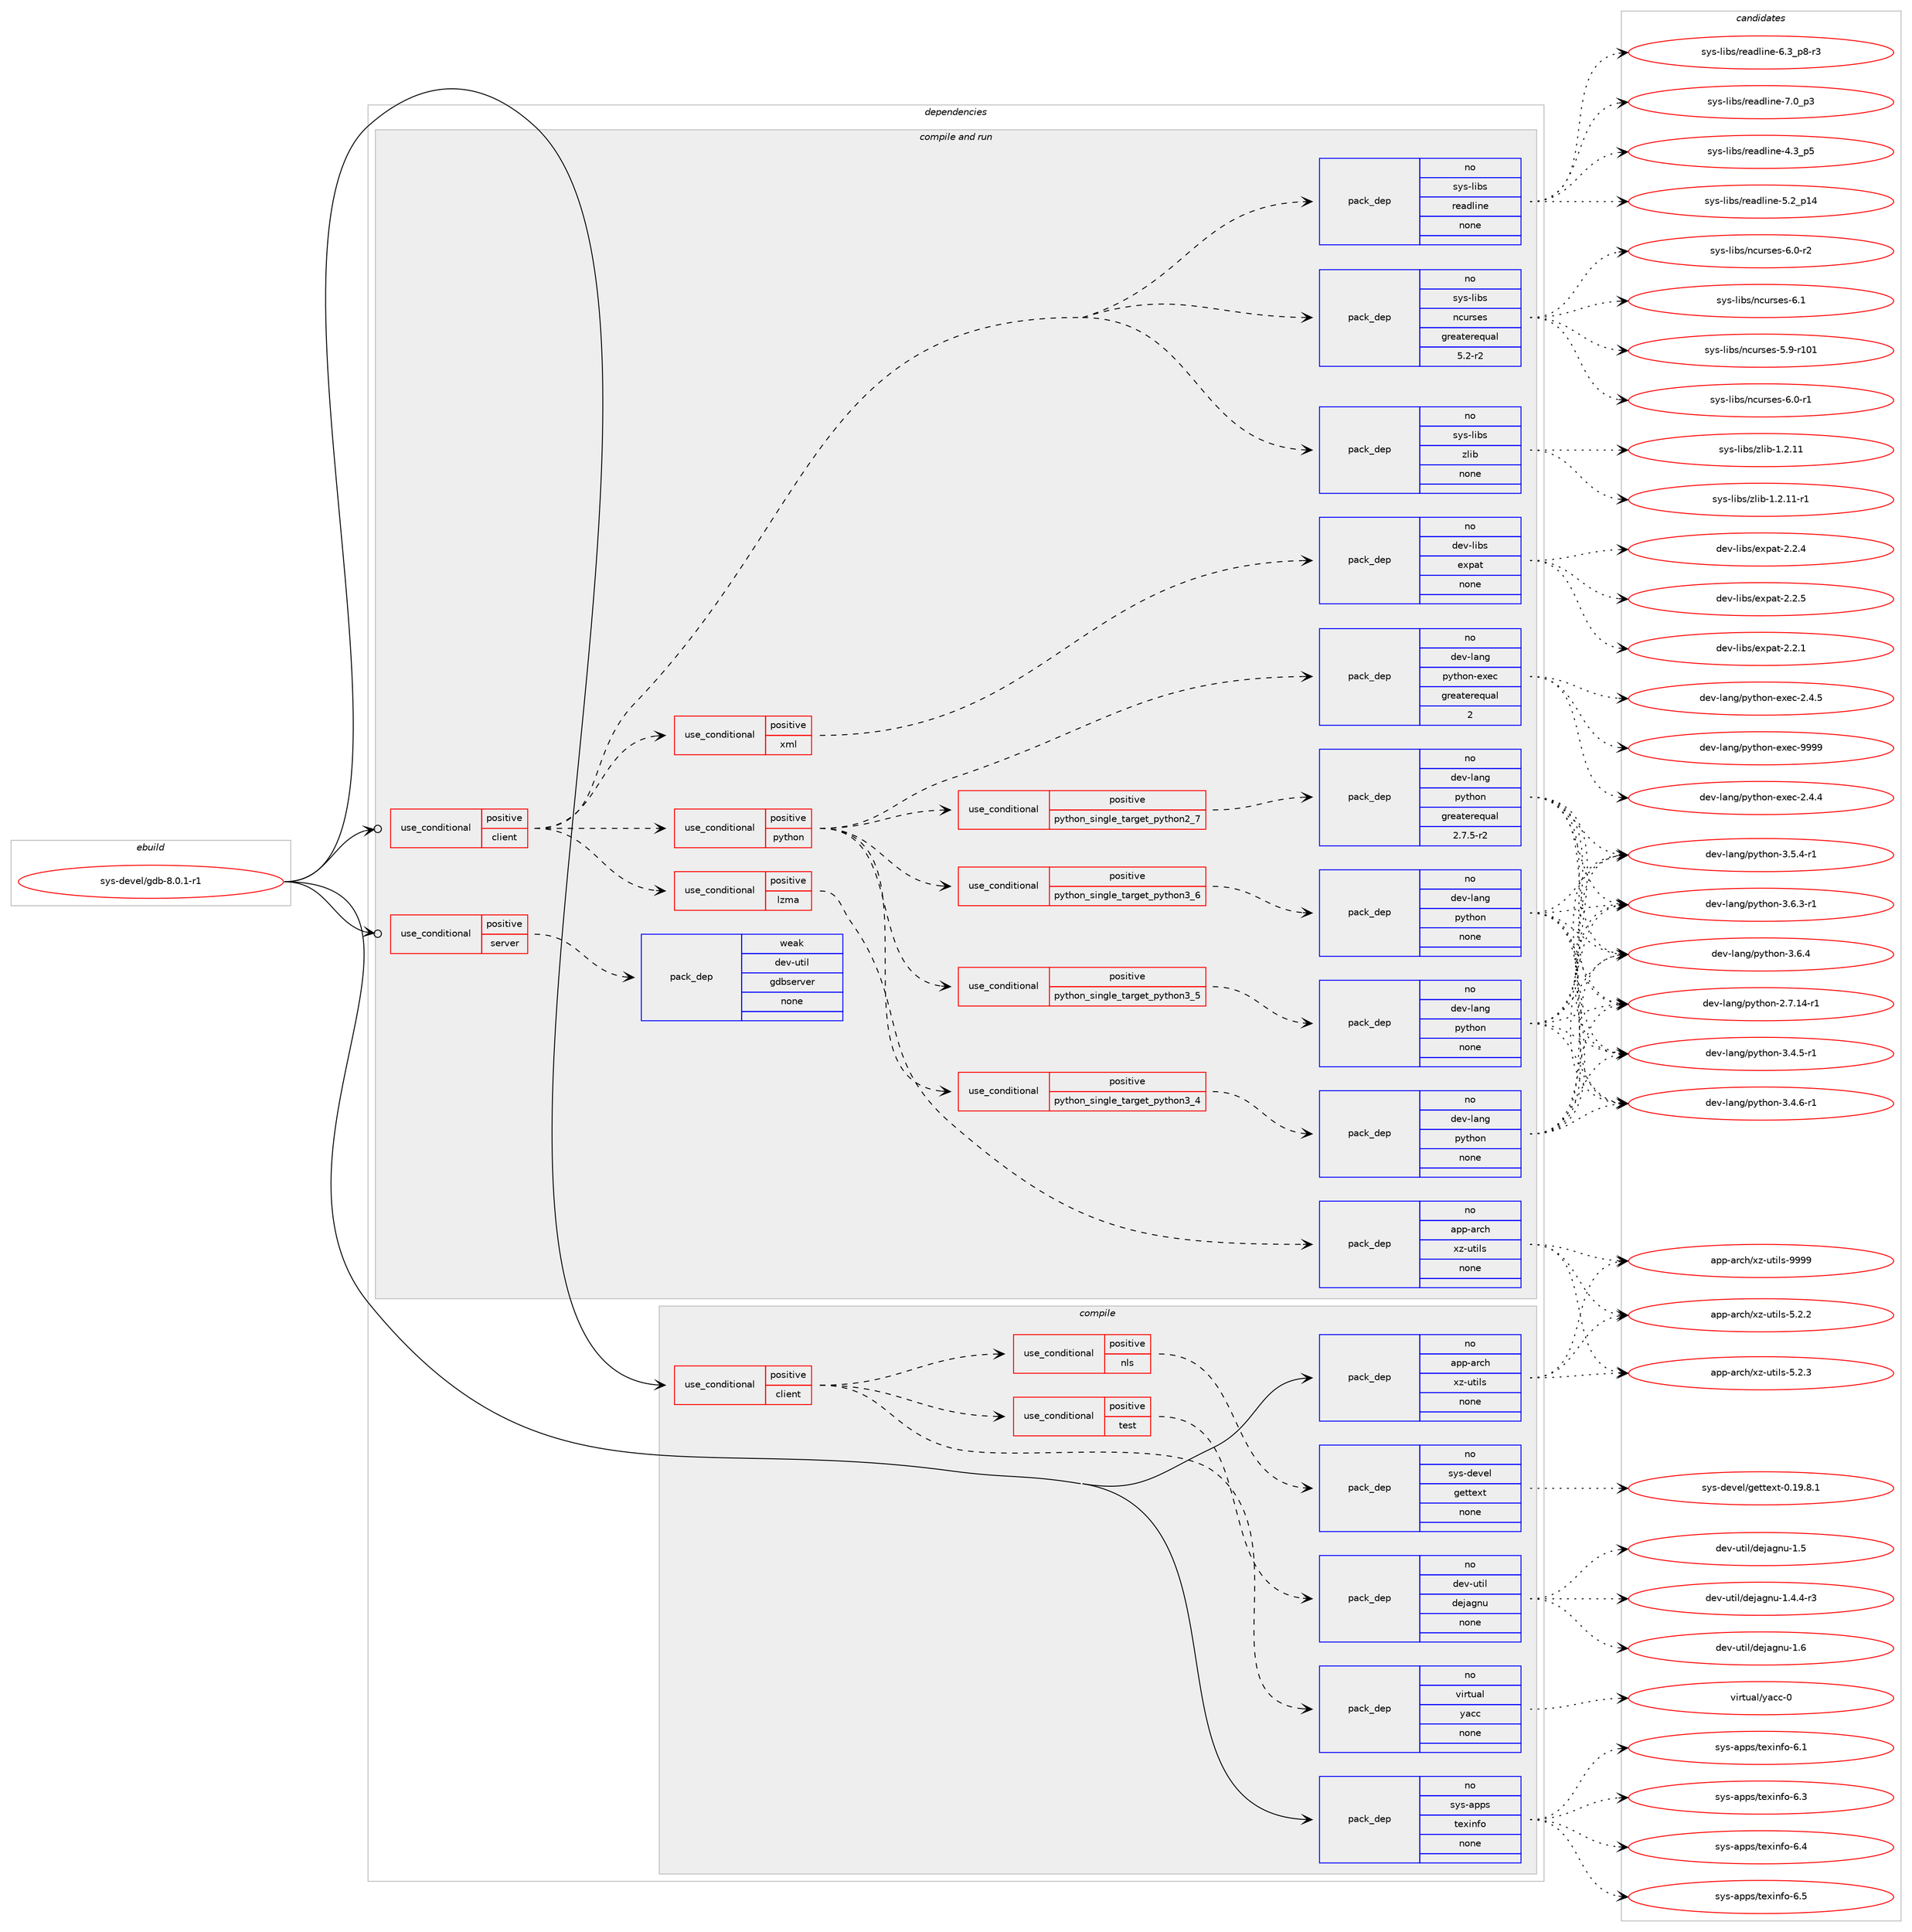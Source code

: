 digraph prolog {

# *************
# Graph options
# *************

newrank=true;
concentrate=true;
compound=true;
graph [rankdir=LR,fontname=Helvetica,fontsize=10,ranksep=1.5];#, ranksep=2.5, nodesep=0.2];
edge  [arrowhead=vee];
node  [fontname=Helvetica,fontsize=10];

# **********
# The ebuild
# **********

subgraph cluster_leftcol {
color=gray;
rank=same;
label=<<i>ebuild</i>>;
id [label="sys-devel/gdb-8.0.1-r1", color=red, width=4, href="../sys-devel/gdb-8.0.1-r1.svg"];
}

# ****************
# The dependencies
# ****************

subgraph cluster_midcol {
color=gray;
label=<<i>dependencies</i>>;
subgraph cluster_compile {
fillcolor="#eeeeee";
style=filled;
label=<<i>compile</i>>;
subgraph cond590 {
dependency6099 [label=<<TABLE BORDER="0" CELLBORDER="1" CELLSPACING="0" CELLPADDING="4"><TR><TD ROWSPAN="3" CELLPADDING="10">use_conditional</TD></TR><TR><TD>positive</TD></TR><TR><TD>client</TD></TR></TABLE>>, shape=none, color=red];
subgraph pack5487 {
dependency6100 [label=<<TABLE BORDER="0" CELLBORDER="1" CELLSPACING="0" CELLPADDING="4" WIDTH="220"><TR><TD ROWSPAN="6" CELLPADDING="30">pack_dep</TD></TR><TR><TD WIDTH="110">no</TD></TR><TR><TD>virtual</TD></TR><TR><TD>yacc</TD></TR><TR><TD>none</TD></TR><TR><TD></TD></TR></TABLE>>, shape=none, color=blue];
}
dependency6099:e -> dependency6100:w [weight=20,style="dashed",arrowhead="vee"];
subgraph cond591 {
dependency6101 [label=<<TABLE BORDER="0" CELLBORDER="1" CELLSPACING="0" CELLPADDING="4"><TR><TD ROWSPAN="3" CELLPADDING="10">use_conditional</TD></TR><TR><TD>positive</TD></TR><TR><TD>test</TD></TR></TABLE>>, shape=none, color=red];
subgraph pack5488 {
dependency6102 [label=<<TABLE BORDER="0" CELLBORDER="1" CELLSPACING="0" CELLPADDING="4" WIDTH="220"><TR><TD ROWSPAN="6" CELLPADDING="30">pack_dep</TD></TR><TR><TD WIDTH="110">no</TD></TR><TR><TD>dev-util</TD></TR><TR><TD>dejagnu</TD></TR><TR><TD>none</TD></TR><TR><TD></TD></TR></TABLE>>, shape=none, color=blue];
}
dependency6101:e -> dependency6102:w [weight=20,style="dashed",arrowhead="vee"];
}
dependency6099:e -> dependency6101:w [weight=20,style="dashed",arrowhead="vee"];
subgraph cond592 {
dependency6103 [label=<<TABLE BORDER="0" CELLBORDER="1" CELLSPACING="0" CELLPADDING="4"><TR><TD ROWSPAN="3" CELLPADDING="10">use_conditional</TD></TR><TR><TD>positive</TD></TR><TR><TD>nls</TD></TR></TABLE>>, shape=none, color=red];
subgraph pack5489 {
dependency6104 [label=<<TABLE BORDER="0" CELLBORDER="1" CELLSPACING="0" CELLPADDING="4" WIDTH="220"><TR><TD ROWSPAN="6" CELLPADDING="30">pack_dep</TD></TR><TR><TD WIDTH="110">no</TD></TR><TR><TD>sys-devel</TD></TR><TR><TD>gettext</TD></TR><TR><TD>none</TD></TR><TR><TD></TD></TR></TABLE>>, shape=none, color=blue];
}
dependency6103:e -> dependency6104:w [weight=20,style="dashed",arrowhead="vee"];
}
dependency6099:e -> dependency6103:w [weight=20,style="dashed",arrowhead="vee"];
}
id:e -> dependency6099:w [weight=20,style="solid",arrowhead="vee"];
subgraph pack5490 {
dependency6105 [label=<<TABLE BORDER="0" CELLBORDER="1" CELLSPACING="0" CELLPADDING="4" WIDTH="220"><TR><TD ROWSPAN="6" CELLPADDING="30">pack_dep</TD></TR><TR><TD WIDTH="110">no</TD></TR><TR><TD>app-arch</TD></TR><TR><TD>xz-utils</TD></TR><TR><TD>none</TD></TR><TR><TD></TD></TR></TABLE>>, shape=none, color=blue];
}
id:e -> dependency6105:w [weight=20,style="solid",arrowhead="vee"];
subgraph pack5491 {
dependency6106 [label=<<TABLE BORDER="0" CELLBORDER="1" CELLSPACING="0" CELLPADDING="4" WIDTH="220"><TR><TD ROWSPAN="6" CELLPADDING="30">pack_dep</TD></TR><TR><TD WIDTH="110">no</TD></TR><TR><TD>sys-apps</TD></TR><TR><TD>texinfo</TD></TR><TR><TD>none</TD></TR><TR><TD></TD></TR></TABLE>>, shape=none, color=blue];
}
id:e -> dependency6106:w [weight=20,style="solid",arrowhead="vee"];
}
subgraph cluster_compileandrun {
fillcolor="#eeeeee";
style=filled;
label=<<i>compile and run</i>>;
subgraph cond593 {
dependency6107 [label=<<TABLE BORDER="0" CELLBORDER="1" CELLSPACING="0" CELLPADDING="4"><TR><TD ROWSPAN="3" CELLPADDING="10">use_conditional</TD></TR><TR><TD>positive</TD></TR><TR><TD>client</TD></TR></TABLE>>, shape=none, color=red];
subgraph pack5492 {
dependency6108 [label=<<TABLE BORDER="0" CELLBORDER="1" CELLSPACING="0" CELLPADDING="4" WIDTH="220"><TR><TD ROWSPAN="6" CELLPADDING="30">pack_dep</TD></TR><TR><TD WIDTH="110">no</TD></TR><TR><TD>sys-libs</TD></TR><TR><TD>ncurses</TD></TR><TR><TD>greaterequal</TD></TR><TR><TD>5.2-r2</TD></TR></TABLE>>, shape=none, color=blue];
}
dependency6107:e -> dependency6108:w [weight=20,style="dashed",arrowhead="vee"];
subgraph pack5493 {
dependency6109 [label=<<TABLE BORDER="0" CELLBORDER="1" CELLSPACING="0" CELLPADDING="4" WIDTH="220"><TR><TD ROWSPAN="6" CELLPADDING="30">pack_dep</TD></TR><TR><TD WIDTH="110">no</TD></TR><TR><TD>sys-libs</TD></TR><TR><TD>readline</TD></TR><TR><TD>none</TD></TR><TR><TD></TD></TR></TABLE>>, shape=none, color=blue];
}
dependency6107:e -> dependency6109:w [weight=20,style="dashed",arrowhead="vee"];
subgraph cond594 {
dependency6110 [label=<<TABLE BORDER="0" CELLBORDER="1" CELLSPACING="0" CELLPADDING="4"><TR><TD ROWSPAN="3" CELLPADDING="10">use_conditional</TD></TR><TR><TD>positive</TD></TR><TR><TD>lzma</TD></TR></TABLE>>, shape=none, color=red];
subgraph pack5494 {
dependency6111 [label=<<TABLE BORDER="0" CELLBORDER="1" CELLSPACING="0" CELLPADDING="4" WIDTH="220"><TR><TD ROWSPAN="6" CELLPADDING="30">pack_dep</TD></TR><TR><TD WIDTH="110">no</TD></TR><TR><TD>app-arch</TD></TR><TR><TD>xz-utils</TD></TR><TR><TD>none</TD></TR><TR><TD></TD></TR></TABLE>>, shape=none, color=blue];
}
dependency6110:e -> dependency6111:w [weight=20,style="dashed",arrowhead="vee"];
}
dependency6107:e -> dependency6110:w [weight=20,style="dashed",arrowhead="vee"];
subgraph cond595 {
dependency6112 [label=<<TABLE BORDER="0" CELLBORDER="1" CELLSPACING="0" CELLPADDING="4"><TR><TD ROWSPAN="3" CELLPADDING="10">use_conditional</TD></TR><TR><TD>positive</TD></TR><TR><TD>python</TD></TR></TABLE>>, shape=none, color=red];
subgraph cond596 {
dependency6113 [label=<<TABLE BORDER="0" CELLBORDER="1" CELLSPACING="0" CELLPADDING="4"><TR><TD ROWSPAN="3" CELLPADDING="10">use_conditional</TD></TR><TR><TD>positive</TD></TR><TR><TD>python_single_target_python2_7</TD></TR></TABLE>>, shape=none, color=red];
subgraph pack5495 {
dependency6114 [label=<<TABLE BORDER="0" CELLBORDER="1" CELLSPACING="0" CELLPADDING="4" WIDTH="220"><TR><TD ROWSPAN="6" CELLPADDING="30">pack_dep</TD></TR><TR><TD WIDTH="110">no</TD></TR><TR><TD>dev-lang</TD></TR><TR><TD>python</TD></TR><TR><TD>greaterequal</TD></TR><TR><TD>2.7.5-r2</TD></TR></TABLE>>, shape=none, color=blue];
}
dependency6113:e -> dependency6114:w [weight=20,style="dashed",arrowhead="vee"];
}
dependency6112:e -> dependency6113:w [weight=20,style="dashed",arrowhead="vee"];
subgraph cond597 {
dependency6115 [label=<<TABLE BORDER="0" CELLBORDER="1" CELLSPACING="0" CELLPADDING="4"><TR><TD ROWSPAN="3" CELLPADDING="10">use_conditional</TD></TR><TR><TD>positive</TD></TR><TR><TD>python_single_target_python3_4</TD></TR></TABLE>>, shape=none, color=red];
subgraph pack5496 {
dependency6116 [label=<<TABLE BORDER="0" CELLBORDER="1" CELLSPACING="0" CELLPADDING="4" WIDTH="220"><TR><TD ROWSPAN="6" CELLPADDING="30">pack_dep</TD></TR><TR><TD WIDTH="110">no</TD></TR><TR><TD>dev-lang</TD></TR><TR><TD>python</TD></TR><TR><TD>none</TD></TR><TR><TD></TD></TR></TABLE>>, shape=none, color=blue];
}
dependency6115:e -> dependency6116:w [weight=20,style="dashed",arrowhead="vee"];
}
dependency6112:e -> dependency6115:w [weight=20,style="dashed",arrowhead="vee"];
subgraph cond598 {
dependency6117 [label=<<TABLE BORDER="0" CELLBORDER="1" CELLSPACING="0" CELLPADDING="4"><TR><TD ROWSPAN="3" CELLPADDING="10">use_conditional</TD></TR><TR><TD>positive</TD></TR><TR><TD>python_single_target_python3_5</TD></TR></TABLE>>, shape=none, color=red];
subgraph pack5497 {
dependency6118 [label=<<TABLE BORDER="0" CELLBORDER="1" CELLSPACING="0" CELLPADDING="4" WIDTH="220"><TR><TD ROWSPAN="6" CELLPADDING="30">pack_dep</TD></TR><TR><TD WIDTH="110">no</TD></TR><TR><TD>dev-lang</TD></TR><TR><TD>python</TD></TR><TR><TD>none</TD></TR><TR><TD></TD></TR></TABLE>>, shape=none, color=blue];
}
dependency6117:e -> dependency6118:w [weight=20,style="dashed",arrowhead="vee"];
}
dependency6112:e -> dependency6117:w [weight=20,style="dashed",arrowhead="vee"];
subgraph cond599 {
dependency6119 [label=<<TABLE BORDER="0" CELLBORDER="1" CELLSPACING="0" CELLPADDING="4"><TR><TD ROWSPAN="3" CELLPADDING="10">use_conditional</TD></TR><TR><TD>positive</TD></TR><TR><TD>python_single_target_python3_6</TD></TR></TABLE>>, shape=none, color=red];
subgraph pack5498 {
dependency6120 [label=<<TABLE BORDER="0" CELLBORDER="1" CELLSPACING="0" CELLPADDING="4" WIDTH="220"><TR><TD ROWSPAN="6" CELLPADDING="30">pack_dep</TD></TR><TR><TD WIDTH="110">no</TD></TR><TR><TD>dev-lang</TD></TR><TR><TD>python</TD></TR><TR><TD>none</TD></TR><TR><TD></TD></TR></TABLE>>, shape=none, color=blue];
}
dependency6119:e -> dependency6120:w [weight=20,style="dashed",arrowhead="vee"];
}
dependency6112:e -> dependency6119:w [weight=20,style="dashed",arrowhead="vee"];
subgraph pack5499 {
dependency6121 [label=<<TABLE BORDER="0" CELLBORDER="1" CELLSPACING="0" CELLPADDING="4" WIDTH="220"><TR><TD ROWSPAN="6" CELLPADDING="30">pack_dep</TD></TR><TR><TD WIDTH="110">no</TD></TR><TR><TD>dev-lang</TD></TR><TR><TD>python-exec</TD></TR><TR><TD>greaterequal</TD></TR><TR><TD>2</TD></TR></TABLE>>, shape=none, color=blue];
}
dependency6112:e -> dependency6121:w [weight=20,style="dashed",arrowhead="vee"];
}
dependency6107:e -> dependency6112:w [weight=20,style="dashed",arrowhead="vee"];
subgraph cond600 {
dependency6122 [label=<<TABLE BORDER="0" CELLBORDER="1" CELLSPACING="0" CELLPADDING="4"><TR><TD ROWSPAN="3" CELLPADDING="10">use_conditional</TD></TR><TR><TD>positive</TD></TR><TR><TD>xml</TD></TR></TABLE>>, shape=none, color=red];
subgraph pack5500 {
dependency6123 [label=<<TABLE BORDER="0" CELLBORDER="1" CELLSPACING="0" CELLPADDING="4" WIDTH="220"><TR><TD ROWSPAN="6" CELLPADDING="30">pack_dep</TD></TR><TR><TD WIDTH="110">no</TD></TR><TR><TD>dev-libs</TD></TR><TR><TD>expat</TD></TR><TR><TD>none</TD></TR><TR><TD></TD></TR></TABLE>>, shape=none, color=blue];
}
dependency6122:e -> dependency6123:w [weight=20,style="dashed",arrowhead="vee"];
}
dependency6107:e -> dependency6122:w [weight=20,style="dashed",arrowhead="vee"];
subgraph pack5501 {
dependency6124 [label=<<TABLE BORDER="0" CELLBORDER="1" CELLSPACING="0" CELLPADDING="4" WIDTH="220"><TR><TD ROWSPAN="6" CELLPADDING="30">pack_dep</TD></TR><TR><TD WIDTH="110">no</TD></TR><TR><TD>sys-libs</TD></TR><TR><TD>zlib</TD></TR><TR><TD>none</TD></TR><TR><TD></TD></TR></TABLE>>, shape=none, color=blue];
}
dependency6107:e -> dependency6124:w [weight=20,style="dashed",arrowhead="vee"];
}
id:e -> dependency6107:w [weight=20,style="solid",arrowhead="odotvee"];
subgraph cond601 {
dependency6125 [label=<<TABLE BORDER="0" CELLBORDER="1" CELLSPACING="0" CELLPADDING="4"><TR><TD ROWSPAN="3" CELLPADDING="10">use_conditional</TD></TR><TR><TD>positive</TD></TR><TR><TD>server</TD></TR></TABLE>>, shape=none, color=red];
subgraph pack5502 {
dependency6126 [label=<<TABLE BORDER="0" CELLBORDER="1" CELLSPACING="0" CELLPADDING="4" WIDTH="220"><TR><TD ROWSPAN="6" CELLPADDING="30">pack_dep</TD></TR><TR><TD WIDTH="110">weak</TD></TR><TR><TD>dev-util</TD></TR><TR><TD>gdbserver</TD></TR><TR><TD>none</TD></TR><TR><TD></TD></TR></TABLE>>, shape=none, color=blue];
}
dependency6125:e -> dependency6126:w [weight=20,style="dashed",arrowhead="vee"];
}
id:e -> dependency6125:w [weight=20,style="solid",arrowhead="odotvee"];
}
subgraph cluster_run {
fillcolor="#eeeeee";
style=filled;
label=<<i>run</i>>;
}
}

# **************
# The candidates
# **************

subgraph cluster_choices {
rank=same;
color=gray;
label=<<i>candidates</i>>;

subgraph choice5487 {
color=black;
nodesep=1;
choice11810511411611797108471219799994548 [label="virtual/yacc-0", color=red, width=4,href="../virtual/yacc-0.svg"];
dependency6100:e -> choice11810511411611797108471219799994548:w [style=dotted,weight="100"];
}
subgraph choice5488 {
color=black;
nodesep=1;
choice1001011184511711610510847100101106971031101174549465246524511451 [label="dev-util/dejagnu-1.4.4-r3", color=red, width=4,href="../dev-util/dejagnu-1.4.4-r3.svg"];
choice10010111845117116105108471001011069710311011745494653 [label="dev-util/dejagnu-1.5", color=red, width=4,href="../dev-util/dejagnu-1.5.svg"];
choice10010111845117116105108471001011069710311011745494654 [label="dev-util/dejagnu-1.6", color=red, width=4,href="../dev-util/dejagnu-1.6.svg"];
dependency6102:e -> choice1001011184511711610510847100101106971031101174549465246524511451:w [style=dotted,weight="100"];
dependency6102:e -> choice10010111845117116105108471001011069710311011745494653:w [style=dotted,weight="100"];
dependency6102:e -> choice10010111845117116105108471001011069710311011745494654:w [style=dotted,weight="100"];
}
subgraph choice5489 {
color=black;
nodesep=1;
choice1151211154510010111810110847103101116116101120116454846495746564649 [label="sys-devel/gettext-0.19.8.1", color=red, width=4,href="../sys-devel/gettext-0.19.8.1.svg"];
dependency6104:e -> choice1151211154510010111810110847103101116116101120116454846495746564649:w [style=dotted,weight="100"];
}
subgraph choice5490 {
color=black;
nodesep=1;
choice971121124597114991044712012245117116105108115455346504650 [label="app-arch/xz-utils-5.2.2", color=red, width=4,href="../app-arch/xz-utils-5.2.2.svg"];
choice971121124597114991044712012245117116105108115455346504651 [label="app-arch/xz-utils-5.2.3", color=red, width=4,href="../app-arch/xz-utils-5.2.3.svg"];
choice9711211245971149910447120122451171161051081154557575757 [label="app-arch/xz-utils-9999", color=red, width=4,href="../app-arch/xz-utils-9999.svg"];
dependency6105:e -> choice971121124597114991044712012245117116105108115455346504650:w [style=dotted,weight="100"];
dependency6105:e -> choice971121124597114991044712012245117116105108115455346504651:w [style=dotted,weight="100"];
dependency6105:e -> choice9711211245971149910447120122451171161051081154557575757:w [style=dotted,weight="100"];
}
subgraph choice5491 {
color=black;
nodesep=1;
choice11512111545971121121154711610112010511010211145544649 [label="sys-apps/texinfo-6.1", color=red, width=4,href="../sys-apps/texinfo-6.1.svg"];
choice11512111545971121121154711610112010511010211145544651 [label="sys-apps/texinfo-6.3", color=red, width=4,href="../sys-apps/texinfo-6.3.svg"];
choice11512111545971121121154711610112010511010211145544652 [label="sys-apps/texinfo-6.4", color=red, width=4,href="../sys-apps/texinfo-6.4.svg"];
choice11512111545971121121154711610112010511010211145544653 [label="sys-apps/texinfo-6.5", color=red, width=4,href="../sys-apps/texinfo-6.5.svg"];
dependency6106:e -> choice11512111545971121121154711610112010511010211145544649:w [style=dotted,weight="100"];
dependency6106:e -> choice11512111545971121121154711610112010511010211145544651:w [style=dotted,weight="100"];
dependency6106:e -> choice11512111545971121121154711610112010511010211145544652:w [style=dotted,weight="100"];
dependency6106:e -> choice11512111545971121121154711610112010511010211145544653:w [style=dotted,weight="100"];
}
subgraph choice5492 {
color=black;
nodesep=1;
choice115121115451081059811547110991171141151011154553465745114494849 [label="sys-libs/ncurses-5.9-r101", color=red, width=4,href="../sys-libs/ncurses-5.9-r101.svg"];
choice11512111545108105981154711099117114115101115455446484511449 [label="sys-libs/ncurses-6.0-r1", color=red, width=4,href="../sys-libs/ncurses-6.0-r1.svg"];
choice11512111545108105981154711099117114115101115455446484511450 [label="sys-libs/ncurses-6.0-r2", color=red, width=4,href="../sys-libs/ncurses-6.0-r2.svg"];
choice1151211154510810598115471109911711411510111545544649 [label="sys-libs/ncurses-6.1", color=red, width=4,href="../sys-libs/ncurses-6.1.svg"];
dependency6108:e -> choice115121115451081059811547110991171141151011154553465745114494849:w [style=dotted,weight="100"];
dependency6108:e -> choice11512111545108105981154711099117114115101115455446484511449:w [style=dotted,weight="100"];
dependency6108:e -> choice11512111545108105981154711099117114115101115455446484511450:w [style=dotted,weight="100"];
dependency6108:e -> choice1151211154510810598115471109911711411510111545544649:w [style=dotted,weight="100"];
}
subgraph choice5493 {
color=black;
nodesep=1;
choice11512111545108105981154711410197100108105110101455246519511253 [label="sys-libs/readline-4.3_p5", color=red, width=4,href="../sys-libs/readline-4.3_p5.svg"];
choice1151211154510810598115471141019710010810511010145534650951124952 [label="sys-libs/readline-5.2_p14", color=red, width=4,href="../sys-libs/readline-5.2_p14.svg"];
choice115121115451081059811547114101971001081051101014554465195112564511451 [label="sys-libs/readline-6.3_p8-r3", color=red, width=4,href="../sys-libs/readline-6.3_p8-r3.svg"];
choice11512111545108105981154711410197100108105110101455546489511251 [label="sys-libs/readline-7.0_p3", color=red, width=4,href="../sys-libs/readline-7.0_p3.svg"];
dependency6109:e -> choice11512111545108105981154711410197100108105110101455246519511253:w [style=dotted,weight="100"];
dependency6109:e -> choice1151211154510810598115471141019710010810511010145534650951124952:w [style=dotted,weight="100"];
dependency6109:e -> choice115121115451081059811547114101971001081051101014554465195112564511451:w [style=dotted,weight="100"];
dependency6109:e -> choice11512111545108105981154711410197100108105110101455546489511251:w [style=dotted,weight="100"];
}
subgraph choice5494 {
color=black;
nodesep=1;
choice971121124597114991044712012245117116105108115455346504650 [label="app-arch/xz-utils-5.2.2", color=red, width=4,href="../app-arch/xz-utils-5.2.2.svg"];
choice971121124597114991044712012245117116105108115455346504651 [label="app-arch/xz-utils-5.2.3", color=red, width=4,href="../app-arch/xz-utils-5.2.3.svg"];
choice9711211245971149910447120122451171161051081154557575757 [label="app-arch/xz-utils-9999", color=red, width=4,href="../app-arch/xz-utils-9999.svg"];
dependency6111:e -> choice971121124597114991044712012245117116105108115455346504650:w [style=dotted,weight="100"];
dependency6111:e -> choice971121124597114991044712012245117116105108115455346504651:w [style=dotted,weight="100"];
dependency6111:e -> choice9711211245971149910447120122451171161051081154557575757:w [style=dotted,weight="100"];
}
subgraph choice5495 {
color=black;
nodesep=1;
choice100101118451089711010347112121116104111110455046554649524511449 [label="dev-lang/python-2.7.14-r1", color=red, width=4,href="../dev-lang/python-2.7.14-r1.svg"];
choice1001011184510897110103471121211161041111104551465246534511449 [label="dev-lang/python-3.4.5-r1", color=red, width=4,href="../dev-lang/python-3.4.5-r1.svg"];
choice1001011184510897110103471121211161041111104551465246544511449 [label="dev-lang/python-3.4.6-r1", color=red, width=4,href="../dev-lang/python-3.4.6-r1.svg"];
choice1001011184510897110103471121211161041111104551465346524511449 [label="dev-lang/python-3.5.4-r1", color=red, width=4,href="../dev-lang/python-3.5.4-r1.svg"];
choice1001011184510897110103471121211161041111104551465446514511449 [label="dev-lang/python-3.6.3-r1", color=red, width=4,href="../dev-lang/python-3.6.3-r1.svg"];
choice100101118451089711010347112121116104111110455146544652 [label="dev-lang/python-3.6.4", color=red, width=4,href="../dev-lang/python-3.6.4.svg"];
dependency6114:e -> choice100101118451089711010347112121116104111110455046554649524511449:w [style=dotted,weight="100"];
dependency6114:e -> choice1001011184510897110103471121211161041111104551465246534511449:w [style=dotted,weight="100"];
dependency6114:e -> choice1001011184510897110103471121211161041111104551465246544511449:w [style=dotted,weight="100"];
dependency6114:e -> choice1001011184510897110103471121211161041111104551465346524511449:w [style=dotted,weight="100"];
dependency6114:e -> choice1001011184510897110103471121211161041111104551465446514511449:w [style=dotted,weight="100"];
dependency6114:e -> choice100101118451089711010347112121116104111110455146544652:w [style=dotted,weight="100"];
}
subgraph choice5496 {
color=black;
nodesep=1;
choice100101118451089711010347112121116104111110455046554649524511449 [label="dev-lang/python-2.7.14-r1", color=red, width=4,href="../dev-lang/python-2.7.14-r1.svg"];
choice1001011184510897110103471121211161041111104551465246534511449 [label="dev-lang/python-3.4.5-r1", color=red, width=4,href="../dev-lang/python-3.4.5-r1.svg"];
choice1001011184510897110103471121211161041111104551465246544511449 [label="dev-lang/python-3.4.6-r1", color=red, width=4,href="../dev-lang/python-3.4.6-r1.svg"];
choice1001011184510897110103471121211161041111104551465346524511449 [label="dev-lang/python-3.5.4-r1", color=red, width=4,href="../dev-lang/python-3.5.4-r1.svg"];
choice1001011184510897110103471121211161041111104551465446514511449 [label="dev-lang/python-3.6.3-r1", color=red, width=4,href="../dev-lang/python-3.6.3-r1.svg"];
choice100101118451089711010347112121116104111110455146544652 [label="dev-lang/python-3.6.4", color=red, width=4,href="../dev-lang/python-3.6.4.svg"];
dependency6116:e -> choice100101118451089711010347112121116104111110455046554649524511449:w [style=dotted,weight="100"];
dependency6116:e -> choice1001011184510897110103471121211161041111104551465246534511449:w [style=dotted,weight="100"];
dependency6116:e -> choice1001011184510897110103471121211161041111104551465246544511449:w [style=dotted,weight="100"];
dependency6116:e -> choice1001011184510897110103471121211161041111104551465346524511449:w [style=dotted,weight="100"];
dependency6116:e -> choice1001011184510897110103471121211161041111104551465446514511449:w [style=dotted,weight="100"];
dependency6116:e -> choice100101118451089711010347112121116104111110455146544652:w [style=dotted,weight="100"];
}
subgraph choice5497 {
color=black;
nodesep=1;
choice100101118451089711010347112121116104111110455046554649524511449 [label="dev-lang/python-2.7.14-r1", color=red, width=4,href="../dev-lang/python-2.7.14-r1.svg"];
choice1001011184510897110103471121211161041111104551465246534511449 [label="dev-lang/python-3.4.5-r1", color=red, width=4,href="../dev-lang/python-3.4.5-r1.svg"];
choice1001011184510897110103471121211161041111104551465246544511449 [label="dev-lang/python-3.4.6-r1", color=red, width=4,href="../dev-lang/python-3.4.6-r1.svg"];
choice1001011184510897110103471121211161041111104551465346524511449 [label="dev-lang/python-3.5.4-r1", color=red, width=4,href="../dev-lang/python-3.5.4-r1.svg"];
choice1001011184510897110103471121211161041111104551465446514511449 [label="dev-lang/python-3.6.3-r1", color=red, width=4,href="../dev-lang/python-3.6.3-r1.svg"];
choice100101118451089711010347112121116104111110455146544652 [label="dev-lang/python-3.6.4", color=red, width=4,href="../dev-lang/python-3.6.4.svg"];
dependency6118:e -> choice100101118451089711010347112121116104111110455046554649524511449:w [style=dotted,weight="100"];
dependency6118:e -> choice1001011184510897110103471121211161041111104551465246534511449:w [style=dotted,weight="100"];
dependency6118:e -> choice1001011184510897110103471121211161041111104551465246544511449:w [style=dotted,weight="100"];
dependency6118:e -> choice1001011184510897110103471121211161041111104551465346524511449:w [style=dotted,weight="100"];
dependency6118:e -> choice1001011184510897110103471121211161041111104551465446514511449:w [style=dotted,weight="100"];
dependency6118:e -> choice100101118451089711010347112121116104111110455146544652:w [style=dotted,weight="100"];
}
subgraph choice5498 {
color=black;
nodesep=1;
choice100101118451089711010347112121116104111110455046554649524511449 [label="dev-lang/python-2.7.14-r1", color=red, width=4,href="../dev-lang/python-2.7.14-r1.svg"];
choice1001011184510897110103471121211161041111104551465246534511449 [label="dev-lang/python-3.4.5-r1", color=red, width=4,href="../dev-lang/python-3.4.5-r1.svg"];
choice1001011184510897110103471121211161041111104551465246544511449 [label="dev-lang/python-3.4.6-r1", color=red, width=4,href="../dev-lang/python-3.4.6-r1.svg"];
choice1001011184510897110103471121211161041111104551465346524511449 [label="dev-lang/python-3.5.4-r1", color=red, width=4,href="../dev-lang/python-3.5.4-r1.svg"];
choice1001011184510897110103471121211161041111104551465446514511449 [label="dev-lang/python-3.6.3-r1", color=red, width=4,href="../dev-lang/python-3.6.3-r1.svg"];
choice100101118451089711010347112121116104111110455146544652 [label="dev-lang/python-3.6.4", color=red, width=4,href="../dev-lang/python-3.6.4.svg"];
dependency6120:e -> choice100101118451089711010347112121116104111110455046554649524511449:w [style=dotted,weight="100"];
dependency6120:e -> choice1001011184510897110103471121211161041111104551465246534511449:w [style=dotted,weight="100"];
dependency6120:e -> choice1001011184510897110103471121211161041111104551465246544511449:w [style=dotted,weight="100"];
dependency6120:e -> choice1001011184510897110103471121211161041111104551465346524511449:w [style=dotted,weight="100"];
dependency6120:e -> choice1001011184510897110103471121211161041111104551465446514511449:w [style=dotted,weight="100"];
dependency6120:e -> choice100101118451089711010347112121116104111110455146544652:w [style=dotted,weight="100"];
}
subgraph choice5499 {
color=black;
nodesep=1;
choice1001011184510897110103471121211161041111104510112010199455046524652 [label="dev-lang/python-exec-2.4.4", color=red, width=4,href="../dev-lang/python-exec-2.4.4.svg"];
choice1001011184510897110103471121211161041111104510112010199455046524653 [label="dev-lang/python-exec-2.4.5", color=red, width=4,href="../dev-lang/python-exec-2.4.5.svg"];
choice10010111845108971101034711212111610411111045101120101994557575757 [label="dev-lang/python-exec-9999", color=red, width=4,href="../dev-lang/python-exec-9999.svg"];
dependency6121:e -> choice1001011184510897110103471121211161041111104510112010199455046524652:w [style=dotted,weight="100"];
dependency6121:e -> choice1001011184510897110103471121211161041111104510112010199455046524653:w [style=dotted,weight="100"];
dependency6121:e -> choice10010111845108971101034711212111610411111045101120101994557575757:w [style=dotted,weight="100"];
}
subgraph choice5500 {
color=black;
nodesep=1;
choice10010111845108105981154710112011297116455046504649 [label="dev-libs/expat-2.2.1", color=red, width=4,href="../dev-libs/expat-2.2.1.svg"];
choice10010111845108105981154710112011297116455046504652 [label="dev-libs/expat-2.2.4", color=red, width=4,href="../dev-libs/expat-2.2.4.svg"];
choice10010111845108105981154710112011297116455046504653 [label="dev-libs/expat-2.2.5", color=red, width=4,href="../dev-libs/expat-2.2.5.svg"];
dependency6123:e -> choice10010111845108105981154710112011297116455046504649:w [style=dotted,weight="100"];
dependency6123:e -> choice10010111845108105981154710112011297116455046504652:w [style=dotted,weight="100"];
dependency6123:e -> choice10010111845108105981154710112011297116455046504653:w [style=dotted,weight="100"];
}
subgraph choice5501 {
color=black;
nodesep=1;
choice1151211154510810598115471221081059845494650464949 [label="sys-libs/zlib-1.2.11", color=red, width=4,href="../sys-libs/zlib-1.2.11.svg"];
choice11512111545108105981154712210810598454946504649494511449 [label="sys-libs/zlib-1.2.11-r1", color=red, width=4,href="../sys-libs/zlib-1.2.11-r1.svg"];
dependency6124:e -> choice1151211154510810598115471221081059845494650464949:w [style=dotted,weight="100"];
dependency6124:e -> choice11512111545108105981154712210810598454946504649494511449:w [style=dotted,weight="100"];
}
subgraph choice5502 {
color=black;
nodesep=1;
}
}

}
